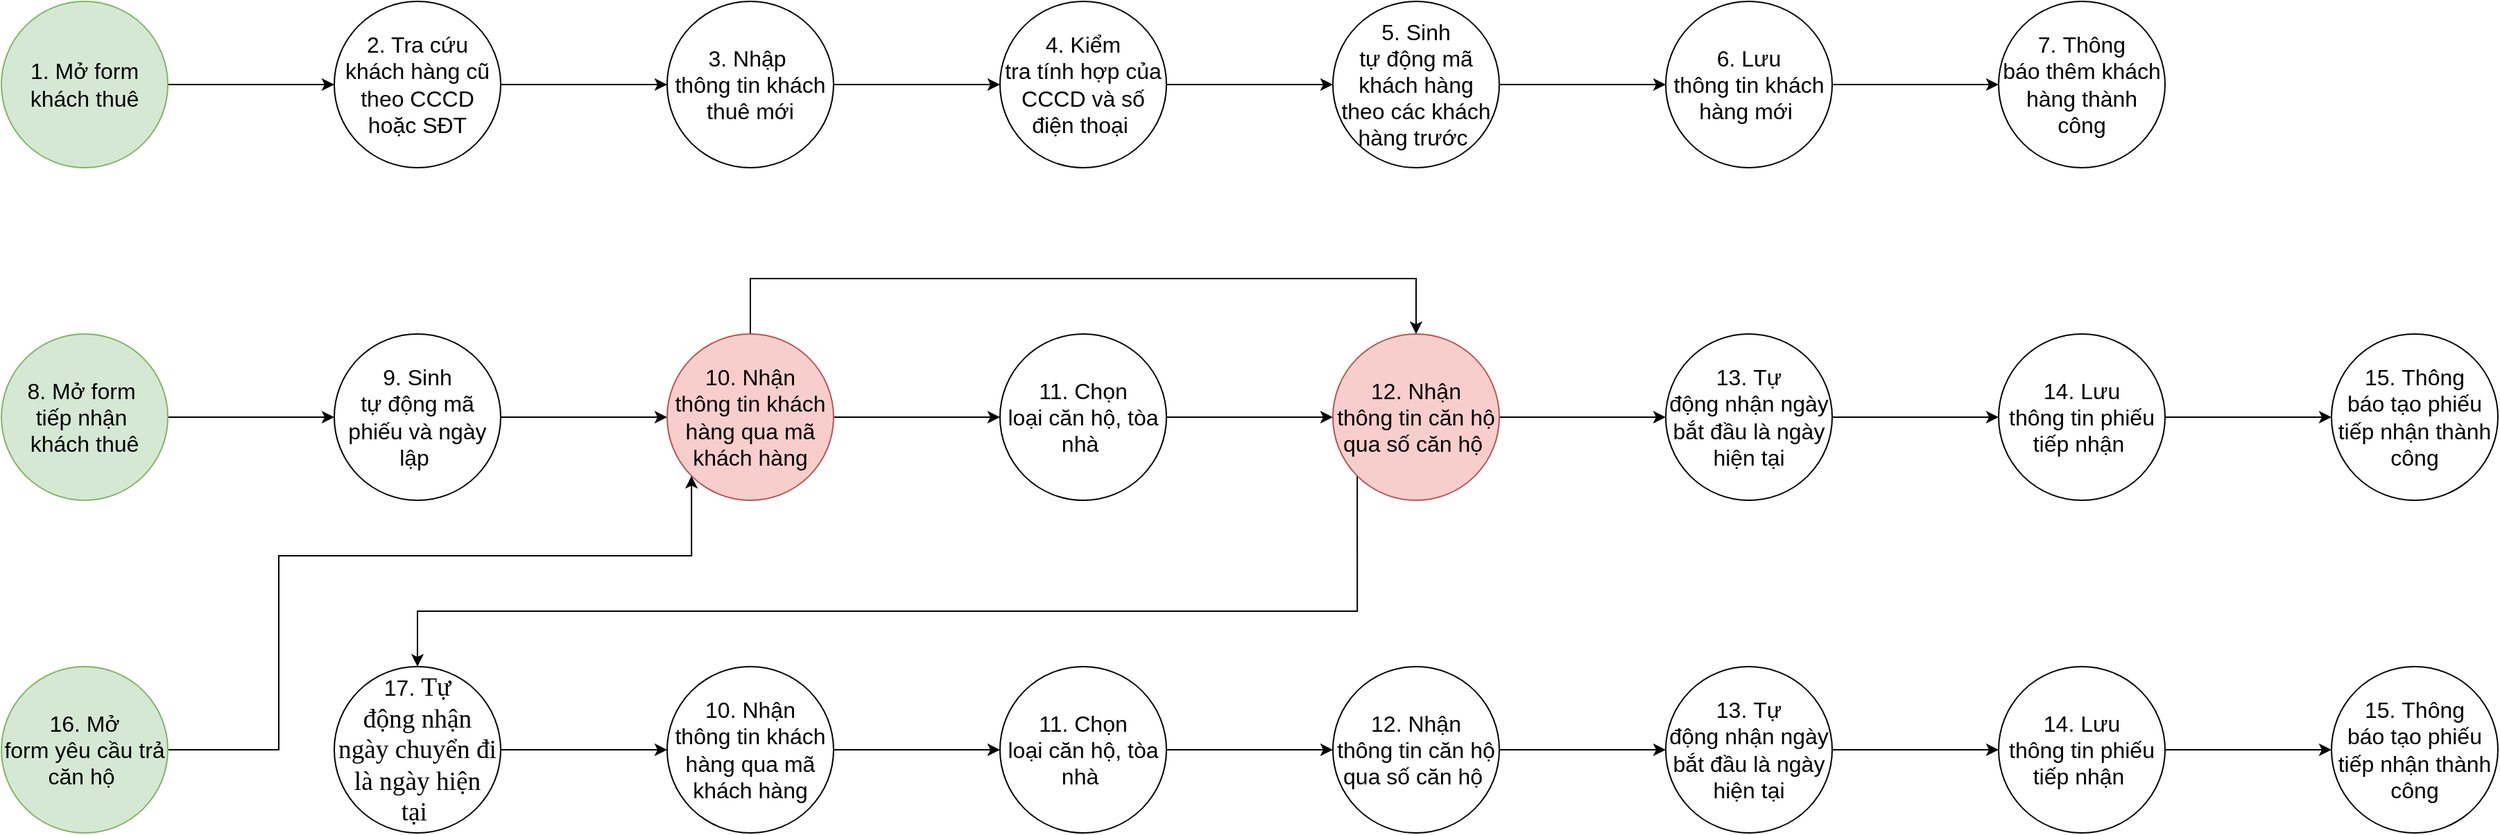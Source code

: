 <mxfile version="28.2.7">
  <diagram name="Trang-1" id="BNuc9Tho2VInWAJtmNCV">
    <mxGraphModel dx="1210" dy="990" grid="1" gridSize="10" guides="1" tooltips="1" connect="1" arrows="1" fold="1" page="0" pageScale="1" pageWidth="827" pageHeight="1169" math="0" shadow="0">
      <root>
        <mxCell id="0" />
        <mxCell id="1" parent="0" />
        <mxCell id="1VUmnsQ3BvMP89mHqFCF-171" style="edgeStyle=orthogonalEdgeStyle;rounded=0;orthogonalLoop=1;jettySize=auto;html=1;exitX=1;exitY=0.5;exitDx=0;exitDy=0;entryX=0;entryY=0.5;entryDx=0;entryDy=0;strokeWidth=1;fontSize=16;fontFamily=Helvetica;" edge="1" parent="1" source="1VUmnsQ3BvMP89mHqFCF-169" target="1VUmnsQ3BvMP89mHqFCF-170">
          <mxGeometry relative="1" as="geometry" />
        </mxCell>
        <mxCell id="1VUmnsQ3BvMP89mHqFCF-169" value="&lt;font&gt;1. Mở form&lt;/font&gt;&lt;div&gt;&lt;span style=&quot;background-color: transparent; color: light-dark(rgb(0, 0, 0), rgb(255, 255, 255));&quot;&gt;khách thuê&lt;/span&gt;&lt;/div&gt;" style="ellipse;whiteSpace=wrap;html=1;aspect=fixed;fillColor=#d5e8d4;strokeColor=#82b366;strokeWidth=1;fontSize=16;fontFamily=Helvetica;" vertex="1" parent="1">
          <mxGeometry x="80" y="240" width="120" height="120" as="geometry" />
        </mxCell>
        <mxCell id="1VUmnsQ3BvMP89mHqFCF-173" style="edgeStyle=orthogonalEdgeStyle;rounded=0;orthogonalLoop=1;jettySize=auto;html=1;exitX=1;exitY=0.5;exitDx=0;exitDy=0;entryX=0;entryY=0.5;entryDx=0;entryDy=0;strokeWidth=1;fontSize=16;fontFamily=Helvetica;" edge="1" parent="1" source="1VUmnsQ3BvMP89mHqFCF-170" target="1VUmnsQ3BvMP89mHqFCF-172">
          <mxGeometry relative="1" as="geometry" />
        </mxCell>
        <mxCell id="1VUmnsQ3BvMP89mHqFCF-170" value="&lt;span style=&quot;line-height: 105%;&quot;&gt;&lt;font&gt;2. Tra cứu khách hàng cũ theo CCCD hoặc SĐT&lt;/font&gt;&lt;/span&gt;" style="ellipse;whiteSpace=wrap;html=1;aspect=fixed;strokeWidth=1;fontSize=16;fontFamily=Helvetica;" vertex="1" parent="1">
          <mxGeometry x="320" y="240" width="120" height="120" as="geometry" />
        </mxCell>
        <mxCell id="1VUmnsQ3BvMP89mHqFCF-175" style="edgeStyle=orthogonalEdgeStyle;rounded=0;orthogonalLoop=1;jettySize=auto;html=1;exitX=1;exitY=0.5;exitDx=0;exitDy=0;strokeWidth=1;fontSize=16;fontFamily=Helvetica;" edge="1" parent="1" source="1VUmnsQ3BvMP89mHqFCF-172" target="1VUmnsQ3BvMP89mHqFCF-174">
          <mxGeometry relative="1" as="geometry" />
        </mxCell>
        <mxCell id="1VUmnsQ3BvMP89mHqFCF-172" value="&lt;span style=&quot;line-height: 105%;&quot;&gt;&lt;font&gt;&lt;font&gt;3. Nhập&amp;nbsp;&lt;/font&gt;&lt;/font&gt;&lt;/span&gt;&lt;div&gt;&lt;span style=&quot;line-height: 105%;&quot;&gt;&lt;font&gt;&lt;font&gt;thông tin khách thuê mới&lt;/font&gt;&lt;br&gt;&lt;/font&gt;&lt;/span&gt;&lt;/div&gt;" style="ellipse;whiteSpace=wrap;html=1;aspect=fixed;strokeWidth=1;fontSize=16;fontFamily=Helvetica;" vertex="1" parent="1">
          <mxGeometry x="560" y="240" width="120" height="120" as="geometry" />
        </mxCell>
        <mxCell id="1VUmnsQ3BvMP89mHqFCF-177" style="edgeStyle=orthogonalEdgeStyle;rounded=0;orthogonalLoop=1;jettySize=auto;html=1;exitX=1;exitY=0.5;exitDx=0;exitDy=0;entryX=0;entryY=0.5;entryDx=0;entryDy=0;strokeWidth=1;fontSize=16;fontFamily=Helvetica;" edge="1" parent="1" source="1VUmnsQ3BvMP89mHqFCF-174" target="1VUmnsQ3BvMP89mHqFCF-176">
          <mxGeometry relative="1" as="geometry" />
        </mxCell>
        <mxCell id="1VUmnsQ3BvMP89mHqFCF-174" value="&lt;span&gt;&lt;font&gt;4. Kiểm&lt;br&gt;tra tính hợp của CCCD và số điện thoại&amp;nbsp;&lt;/font&gt;&lt;/span&gt;" style="ellipse;whiteSpace=wrap;html=1;aspect=fixed;strokeWidth=1;fontSize=16;fontFamily=Helvetica;" vertex="1" parent="1">
          <mxGeometry x="800" y="240" width="120" height="120" as="geometry" />
        </mxCell>
        <mxCell id="1VUmnsQ3BvMP89mHqFCF-181" style="edgeStyle=orthogonalEdgeStyle;rounded=0;orthogonalLoop=1;jettySize=auto;html=1;exitX=1;exitY=0.5;exitDx=0;exitDy=0;strokeWidth=1;fontSize=16;fontFamily=Helvetica;" edge="1" parent="1" source="1VUmnsQ3BvMP89mHqFCF-176" target="1VUmnsQ3BvMP89mHqFCF-178">
          <mxGeometry relative="1" as="geometry" />
        </mxCell>
        <mxCell id="1VUmnsQ3BvMP89mHqFCF-176" value="&lt;font&gt;&lt;span&gt;5.&amp;nbsp;&lt;/span&gt;&lt;/font&gt;&lt;span&gt;Sinh&lt;br&gt;tự động mã khách hàng theo các khách hàng trước&amp;nbsp;&lt;/span&gt;" style="ellipse;whiteSpace=wrap;html=1;aspect=fixed;strokeWidth=1;fontSize=16;fontFamily=Helvetica;" vertex="1" parent="1">
          <mxGeometry x="1040" y="240" width="120" height="120" as="geometry" />
        </mxCell>
        <mxCell id="1VUmnsQ3BvMP89mHqFCF-183" style="edgeStyle=orthogonalEdgeStyle;rounded=0;orthogonalLoop=1;jettySize=auto;html=1;exitX=1;exitY=0.5;exitDx=0;exitDy=0;fontFamily=Helvetica;fontSize=16;" edge="1" parent="1" source="1VUmnsQ3BvMP89mHqFCF-178" target="1VUmnsQ3BvMP89mHqFCF-182">
          <mxGeometry relative="1" as="geometry" />
        </mxCell>
        <mxCell id="1VUmnsQ3BvMP89mHqFCF-178" value="&lt;font&gt;&lt;span&gt;6.&amp;nbsp;&lt;/span&gt;&lt;/font&gt;&lt;span&gt;Lưu&lt;br&gt;thông tin khách hàng mới&amp;nbsp;&lt;/span&gt;" style="ellipse;whiteSpace=wrap;html=1;aspect=fixed;strokeWidth=1;fontSize=16;fontFamily=Helvetica;" vertex="1" parent="1">
          <mxGeometry x="1280" y="240" width="120" height="120" as="geometry" />
        </mxCell>
        <mxCell id="1VUmnsQ3BvMP89mHqFCF-182" value="&lt;font&gt;&lt;font&gt;7.&amp;nbsp;&lt;/font&gt;&lt;span style=&quot;line-height: 105%;&quot;&gt;Thông&lt;br&gt;báo thêm khách hàng thành công&lt;/span&gt;&lt;/font&gt;" style="ellipse;whiteSpace=wrap;html=1;aspect=fixed;strokeWidth=1;fontSize=16;fontFamily=Helvetica;" vertex="1" parent="1">
          <mxGeometry x="1520" y="240" width="120" height="120" as="geometry" />
        </mxCell>
        <mxCell id="1VUmnsQ3BvMP89mHqFCF-184" style="edgeStyle=orthogonalEdgeStyle;rounded=0;orthogonalLoop=1;jettySize=auto;html=1;exitX=1;exitY=0.5;exitDx=0;exitDy=0;entryX=0;entryY=0.5;entryDx=0;entryDy=0;strokeWidth=1;fontSize=16;fontFamily=Helvetica;" edge="1" parent="1" source="1VUmnsQ3BvMP89mHqFCF-185" target="1VUmnsQ3BvMP89mHqFCF-187">
          <mxGeometry relative="1" as="geometry" />
        </mxCell>
        <mxCell id="1VUmnsQ3BvMP89mHqFCF-185" value="&lt;font&gt;8. Mở form&amp;nbsp;&lt;/font&gt;&lt;div&gt;&lt;font&gt;tiếp nhận&amp;nbsp;&lt;/font&gt;&lt;/div&gt;&lt;div&gt;&lt;span style=&quot;background-color: transparent; color: light-dark(rgb(0, 0, 0), rgb(255, 255, 255));&quot;&gt;khách thuê&lt;/span&gt;&lt;/div&gt;" style="ellipse;whiteSpace=wrap;html=1;aspect=fixed;fillColor=#d5e8d4;strokeColor=#82b366;strokeWidth=1;fontSize=16;fontFamily=Helvetica;" vertex="1" parent="1">
          <mxGeometry x="80" y="480" width="120" height="120" as="geometry" />
        </mxCell>
        <mxCell id="1VUmnsQ3BvMP89mHqFCF-186" style="edgeStyle=orthogonalEdgeStyle;rounded=0;orthogonalLoop=1;jettySize=auto;html=1;exitX=1;exitY=0.5;exitDx=0;exitDy=0;entryX=0;entryY=0.5;entryDx=0;entryDy=0;strokeWidth=1;fontSize=16;fontFamily=Helvetica;" edge="1" parent="1" source="1VUmnsQ3BvMP89mHqFCF-187" target="1VUmnsQ3BvMP89mHqFCF-189">
          <mxGeometry relative="1" as="geometry" />
        </mxCell>
        <mxCell id="1VUmnsQ3BvMP89mHqFCF-187" value="&lt;span style=&quot;line-height: 105%;&quot;&gt;&lt;font&gt;9.&amp;nbsp;&lt;/font&gt;&lt;/span&gt;&lt;span&gt;Sinh&lt;br&gt;tự động mã phiếu và ngày lập&amp;nbsp;&lt;/span&gt;" style="ellipse;whiteSpace=wrap;html=1;aspect=fixed;strokeWidth=1;fontSize=16;fontFamily=Helvetica;" vertex="1" parent="1">
          <mxGeometry x="320" y="480" width="120" height="120" as="geometry" />
        </mxCell>
        <mxCell id="1VUmnsQ3BvMP89mHqFCF-188" style="edgeStyle=orthogonalEdgeStyle;rounded=0;orthogonalLoop=1;jettySize=auto;html=1;exitX=1;exitY=0.5;exitDx=0;exitDy=0;strokeWidth=1;fontSize=16;fontFamily=Helvetica;" edge="1" parent="1" source="1VUmnsQ3BvMP89mHqFCF-189" target="1VUmnsQ3BvMP89mHqFCF-191">
          <mxGeometry relative="1" as="geometry" />
        </mxCell>
        <mxCell id="1VUmnsQ3BvMP89mHqFCF-214" style="edgeStyle=orthogonalEdgeStyle;rounded=0;orthogonalLoop=1;jettySize=auto;html=1;exitX=0.5;exitY=0;exitDx=0;exitDy=0;entryX=0.5;entryY=0;entryDx=0;entryDy=0;" edge="1" parent="1" source="1VUmnsQ3BvMP89mHqFCF-189" target="1VUmnsQ3BvMP89mHqFCF-193">
          <mxGeometry relative="1" as="geometry">
            <Array as="points">
              <mxPoint x="620" y="440" />
              <mxPoint x="1100" y="440" />
            </Array>
          </mxGeometry>
        </mxCell>
        <mxCell id="1VUmnsQ3BvMP89mHqFCF-189" value="&lt;div&gt;&lt;span style=&quot;line-height: 105%;&quot;&gt;&lt;font&gt;10.&amp;nbsp;&lt;span style=&quot;background-color: transparent; color: light-dark(rgb(0, 0, 0), rgb(255, 255, 255));&quot;&gt;&lt;span style=&quot;line-height: 105%;&quot;&gt;Nhận&lt;br&gt;thông tin khách hàng qua mã khách hàng&lt;/span&gt;&lt;/span&gt;&lt;br&gt;&lt;/font&gt;&lt;/span&gt;&lt;/div&gt;" style="ellipse;whiteSpace=wrap;html=1;aspect=fixed;strokeWidth=1;fontSize=16;fontFamily=Helvetica;fillColor=#f8cecc;strokeColor=#b85450;" vertex="1" parent="1">
          <mxGeometry x="560" y="480" width="120" height="120" as="geometry" />
        </mxCell>
        <mxCell id="1VUmnsQ3BvMP89mHqFCF-190" style="edgeStyle=orthogonalEdgeStyle;rounded=0;orthogonalLoop=1;jettySize=auto;html=1;exitX=1;exitY=0.5;exitDx=0;exitDy=0;entryX=0;entryY=0.5;entryDx=0;entryDy=0;strokeWidth=1;fontSize=16;fontFamily=Helvetica;" edge="1" parent="1" source="1VUmnsQ3BvMP89mHqFCF-191" target="1VUmnsQ3BvMP89mHqFCF-193">
          <mxGeometry relative="1" as="geometry" />
        </mxCell>
        <mxCell id="1VUmnsQ3BvMP89mHqFCF-191" value="11.&amp;nbsp;&lt;span&gt;Chọn&lt;br&gt;loại căn hộ, tòa nhà&amp;nbsp;&lt;/span&gt;" style="ellipse;whiteSpace=wrap;html=1;aspect=fixed;strokeWidth=1;fontSize=16;fontFamily=Helvetica;" vertex="1" parent="1">
          <mxGeometry x="800" y="480" width="120" height="120" as="geometry" />
        </mxCell>
        <mxCell id="1VUmnsQ3BvMP89mHqFCF-192" style="edgeStyle=orthogonalEdgeStyle;rounded=0;orthogonalLoop=1;jettySize=auto;html=1;exitX=1;exitY=0.5;exitDx=0;exitDy=0;strokeWidth=1;fontSize=16;fontFamily=Helvetica;" edge="1" parent="1" source="1VUmnsQ3BvMP89mHqFCF-193" target="1VUmnsQ3BvMP89mHqFCF-195">
          <mxGeometry relative="1" as="geometry" />
        </mxCell>
        <mxCell id="1VUmnsQ3BvMP89mHqFCF-215" style="edgeStyle=orthogonalEdgeStyle;rounded=0;orthogonalLoop=1;jettySize=auto;html=1;exitX=0;exitY=1;exitDx=0;exitDy=0;entryX=0.5;entryY=0;entryDx=0;entryDy=0;" edge="1" parent="1" source="1VUmnsQ3BvMP89mHqFCF-193" target="1VUmnsQ3BvMP89mHqFCF-202">
          <mxGeometry relative="1" as="geometry">
            <Array as="points">
              <mxPoint x="1058" y="680" />
              <mxPoint x="380" y="680" />
            </Array>
          </mxGeometry>
        </mxCell>
        <mxCell id="1VUmnsQ3BvMP89mHqFCF-193" value="12.&amp;nbsp;&lt;span style=&quot;line-height: 105%;&quot;&gt;Nhận&lt;br&gt;thông tin căn hộ qua số căn hộ&amp;nbsp;&lt;/span&gt;" style="ellipse;whiteSpace=wrap;html=1;aspect=fixed;strokeWidth=1;fontSize=16;fontFamily=Helvetica;fillColor=#f8cecc;strokeColor=#b85450;" vertex="1" parent="1">
          <mxGeometry x="1040" y="480" width="120" height="120" as="geometry" />
        </mxCell>
        <mxCell id="1VUmnsQ3BvMP89mHqFCF-194" style="edgeStyle=orthogonalEdgeStyle;rounded=0;orthogonalLoop=1;jettySize=auto;html=1;exitX=1;exitY=0.5;exitDx=0;exitDy=0;fontFamily=Helvetica;fontSize=16;" edge="1" parent="1" source="1VUmnsQ3BvMP89mHqFCF-195" target="1VUmnsQ3BvMP89mHqFCF-196">
          <mxGeometry relative="1" as="geometry" />
        </mxCell>
        <mxCell id="1VUmnsQ3BvMP89mHqFCF-195" value="13.&amp;nbsp;&lt;span&gt;Tự&lt;br&gt;động nhận ngày bắt đầu là ngày hiện tại&lt;/span&gt;" style="ellipse;whiteSpace=wrap;html=1;aspect=fixed;strokeWidth=1;fontSize=16;fontFamily=Helvetica;" vertex="1" parent="1">
          <mxGeometry x="1280" y="480" width="120" height="120" as="geometry" />
        </mxCell>
        <mxCell id="1VUmnsQ3BvMP89mHqFCF-198" style="edgeStyle=orthogonalEdgeStyle;rounded=0;orthogonalLoop=1;jettySize=auto;html=1;exitX=1;exitY=0.5;exitDx=0;exitDy=0;entryX=0;entryY=0.5;entryDx=0;entryDy=0;fontFamily=Helvetica;fontSize=16;" edge="1" parent="1" source="1VUmnsQ3BvMP89mHqFCF-196" target="1VUmnsQ3BvMP89mHqFCF-197">
          <mxGeometry relative="1" as="geometry" />
        </mxCell>
        <mxCell id="1VUmnsQ3BvMP89mHqFCF-196" value="14.&amp;nbsp;&lt;span&gt;Lưu&lt;br&gt;thông tin phiếu tiếp nhận&amp;nbsp;&lt;/span&gt;" style="ellipse;whiteSpace=wrap;html=1;aspect=fixed;strokeWidth=1;fontSize=16;fontFamily=Helvetica;" vertex="1" parent="1">
          <mxGeometry x="1520" y="480" width="120" height="120" as="geometry" />
        </mxCell>
        <mxCell id="1VUmnsQ3BvMP89mHqFCF-197" value="15.&amp;nbsp;&lt;span&gt;Thông&lt;br&gt;báo tạo phiếu tiếp nhận thành công&lt;/span&gt;" style="ellipse;whiteSpace=wrap;html=1;aspect=fixed;strokeWidth=1;fontSize=16;fontFamily=Helvetica;" vertex="1" parent="1">
          <mxGeometry x="1760" y="480" width="120" height="120" as="geometry" />
        </mxCell>
        <mxCell id="1VUmnsQ3BvMP89mHqFCF-199" style="edgeStyle=orthogonalEdgeStyle;rounded=0;orthogonalLoop=1;jettySize=auto;html=1;exitX=1;exitY=0.5;exitDx=0;exitDy=0;entryX=0;entryY=1;entryDx=0;entryDy=0;strokeWidth=1;fontSize=16;fontFamily=Helvetica;" edge="1" parent="1" source="1VUmnsQ3BvMP89mHqFCF-200" target="1VUmnsQ3BvMP89mHqFCF-189">
          <mxGeometry relative="1" as="geometry">
            <Array as="points">
              <mxPoint x="280" y="780" />
              <mxPoint x="280" y="640" />
              <mxPoint x="578" y="640" />
            </Array>
          </mxGeometry>
        </mxCell>
        <mxCell id="1VUmnsQ3BvMP89mHqFCF-200" value="16.&amp;nbsp;&lt;span style=&quot;line-height: 105%;&quot;&gt;Mở&lt;br&gt;form yêu cầu trả căn hộ&amp;nbsp;&lt;/span&gt;" style="ellipse;whiteSpace=wrap;html=1;aspect=fixed;fillColor=#d5e8d4;strokeColor=#82b366;strokeWidth=1;fontSize=16;fontFamily=Helvetica;" vertex="1" parent="1">
          <mxGeometry x="80" y="720" width="120" height="120" as="geometry" />
        </mxCell>
        <mxCell id="1VUmnsQ3BvMP89mHqFCF-201" style="edgeStyle=orthogonalEdgeStyle;rounded=0;orthogonalLoop=1;jettySize=auto;html=1;exitX=1;exitY=0.5;exitDx=0;exitDy=0;entryX=0;entryY=0.5;entryDx=0;entryDy=0;strokeWidth=1;fontSize=16;fontFamily=Helvetica;" edge="1" parent="1" source="1VUmnsQ3BvMP89mHqFCF-202" target="1VUmnsQ3BvMP89mHqFCF-204">
          <mxGeometry relative="1" as="geometry" />
        </mxCell>
        <mxCell id="1VUmnsQ3BvMP89mHqFCF-202" value="17.&amp;nbsp;&lt;span style=&quot;font-size:14.0pt;mso-bidi-font-size:11.0pt;&lt;br/&gt;line-height:105%;font-family:&amp;quot;Times New Roman&amp;quot;,serif;mso-fareast-font-family:&lt;br/&gt;Calibri;mso-fareast-theme-font:minor-latin;mso-bidi-theme-font:minor-bidi;&lt;br/&gt;mso-ansi-language:EN-US;mso-fareast-language:EN-US;mso-bidi-language:AR-SA&quot;&gt;Tự&lt;br/&gt;động nhận ngày chuyển đi là ngày hiện tại&amp;nbsp;&lt;/span&gt;" style="ellipse;whiteSpace=wrap;html=1;aspect=fixed;strokeWidth=1;fontSize=16;fontFamily=Helvetica;" vertex="1" parent="1">
          <mxGeometry x="320" y="720" width="120" height="120" as="geometry" />
        </mxCell>
        <mxCell id="1VUmnsQ3BvMP89mHqFCF-203" style="edgeStyle=orthogonalEdgeStyle;rounded=0;orthogonalLoop=1;jettySize=auto;html=1;exitX=1;exitY=0.5;exitDx=0;exitDy=0;strokeWidth=1;fontSize=16;fontFamily=Helvetica;" edge="1" parent="1" source="1VUmnsQ3BvMP89mHqFCF-204" target="1VUmnsQ3BvMP89mHqFCF-206">
          <mxGeometry relative="1" as="geometry" />
        </mxCell>
        <mxCell id="1VUmnsQ3BvMP89mHqFCF-204" value="&lt;div&gt;&lt;span style=&quot;line-height: 105%;&quot;&gt;&lt;font&gt;10.&amp;nbsp;&lt;span style=&quot;background-color: transparent; color: light-dark(rgb(0, 0, 0), rgb(255, 255, 255));&quot;&gt;&lt;span style=&quot;line-height: 105%;&quot;&gt;Nhận&lt;br&gt;thông tin khách hàng qua mã khách hàng&lt;/span&gt;&lt;/span&gt;&lt;br&gt;&lt;/font&gt;&lt;/span&gt;&lt;/div&gt;" style="ellipse;whiteSpace=wrap;html=1;aspect=fixed;strokeWidth=1;fontSize=16;fontFamily=Helvetica;" vertex="1" parent="1">
          <mxGeometry x="560" y="720" width="120" height="120" as="geometry" />
        </mxCell>
        <mxCell id="1VUmnsQ3BvMP89mHqFCF-205" style="edgeStyle=orthogonalEdgeStyle;rounded=0;orthogonalLoop=1;jettySize=auto;html=1;exitX=1;exitY=0.5;exitDx=0;exitDy=0;entryX=0;entryY=0.5;entryDx=0;entryDy=0;strokeWidth=1;fontSize=16;fontFamily=Helvetica;" edge="1" parent="1" source="1VUmnsQ3BvMP89mHqFCF-206" target="1VUmnsQ3BvMP89mHqFCF-208">
          <mxGeometry relative="1" as="geometry" />
        </mxCell>
        <mxCell id="1VUmnsQ3BvMP89mHqFCF-206" value="11.&amp;nbsp;&lt;span&gt;Chọn&lt;br&gt;loại căn hộ, tòa nhà&amp;nbsp;&lt;/span&gt;" style="ellipse;whiteSpace=wrap;html=1;aspect=fixed;strokeWidth=1;fontSize=16;fontFamily=Helvetica;" vertex="1" parent="1">
          <mxGeometry x="800" y="720" width="120" height="120" as="geometry" />
        </mxCell>
        <mxCell id="1VUmnsQ3BvMP89mHqFCF-207" style="edgeStyle=orthogonalEdgeStyle;rounded=0;orthogonalLoop=1;jettySize=auto;html=1;exitX=1;exitY=0.5;exitDx=0;exitDy=0;strokeWidth=1;fontSize=16;fontFamily=Helvetica;" edge="1" parent="1" source="1VUmnsQ3BvMP89mHqFCF-208" target="1VUmnsQ3BvMP89mHqFCF-210">
          <mxGeometry relative="1" as="geometry" />
        </mxCell>
        <mxCell id="1VUmnsQ3BvMP89mHqFCF-208" value="12.&amp;nbsp;&lt;span style=&quot;line-height: 105%;&quot;&gt;Nhận&lt;br&gt;thông tin căn hộ qua số căn hộ&amp;nbsp;&lt;/span&gt;" style="ellipse;whiteSpace=wrap;html=1;aspect=fixed;strokeWidth=1;fontSize=16;fontFamily=Helvetica;" vertex="1" parent="1">
          <mxGeometry x="1040" y="720" width="120" height="120" as="geometry" />
        </mxCell>
        <mxCell id="1VUmnsQ3BvMP89mHqFCF-209" style="edgeStyle=orthogonalEdgeStyle;rounded=0;orthogonalLoop=1;jettySize=auto;html=1;exitX=1;exitY=0.5;exitDx=0;exitDy=0;fontFamily=Helvetica;fontSize=16;" edge="1" parent="1" source="1VUmnsQ3BvMP89mHqFCF-210" target="1VUmnsQ3BvMP89mHqFCF-212">
          <mxGeometry relative="1" as="geometry" />
        </mxCell>
        <mxCell id="1VUmnsQ3BvMP89mHqFCF-210" value="13.&amp;nbsp;&lt;span&gt;Tự&lt;br&gt;động nhận ngày bắt đầu là ngày hiện tại&lt;/span&gt;" style="ellipse;whiteSpace=wrap;html=1;aspect=fixed;strokeWidth=1;fontSize=16;fontFamily=Helvetica;" vertex="1" parent="1">
          <mxGeometry x="1280" y="720" width="120" height="120" as="geometry" />
        </mxCell>
        <mxCell id="1VUmnsQ3BvMP89mHqFCF-211" style="edgeStyle=orthogonalEdgeStyle;rounded=0;orthogonalLoop=1;jettySize=auto;html=1;exitX=1;exitY=0.5;exitDx=0;exitDy=0;entryX=0;entryY=0.5;entryDx=0;entryDy=0;fontFamily=Helvetica;fontSize=16;" edge="1" parent="1" source="1VUmnsQ3BvMP89mHqFCF-212" target="1VUmnsQ3BvMP89mHqFCF-213">
          <mxGeometry relative="1" as="geometry" />
        </mxCell>
        <mxCell id="1VUmnsQ3BvMP89mHqFCF-212" value="14.&amp;nbsp;&lt;span&gt;Lưu&lt;br&gt;thông tin phiếu tiếp nhận&amp;nbsp;&lt;/span&gt;" style="ellipse;whiteSpace=wrap;html=1;aspect=fixed;strokeWidth=1;fontSize=16;fontFamily=Helvetica;" vertex="1" parent="1">
          <mxGeometry x="1520" y="720" width="120" height="120" as="geometry" />
        </mxCell>
        <mxCell id="1VUmnsQ3BvMP89mHqFCF-213" value="15.&amp;nbsp;&lt;span&gt;Thông&lt;br&gt;báo tạo phiếu tiếp nhận thành công&lt;/span&gt;" style="ellipse;whiteSpace=wrap;html=1;aspect=fixed;strokeWidth=1;fontSize=16;fontFamily=Helvetica;" vertex="1" parent="1">
          <mxGeometry x="1760" y="720" width="120" height="120" as="geometry" />
        </mxCell>
      </root>
    </mxGraphModel>
  </diagram>
</mxfile>
